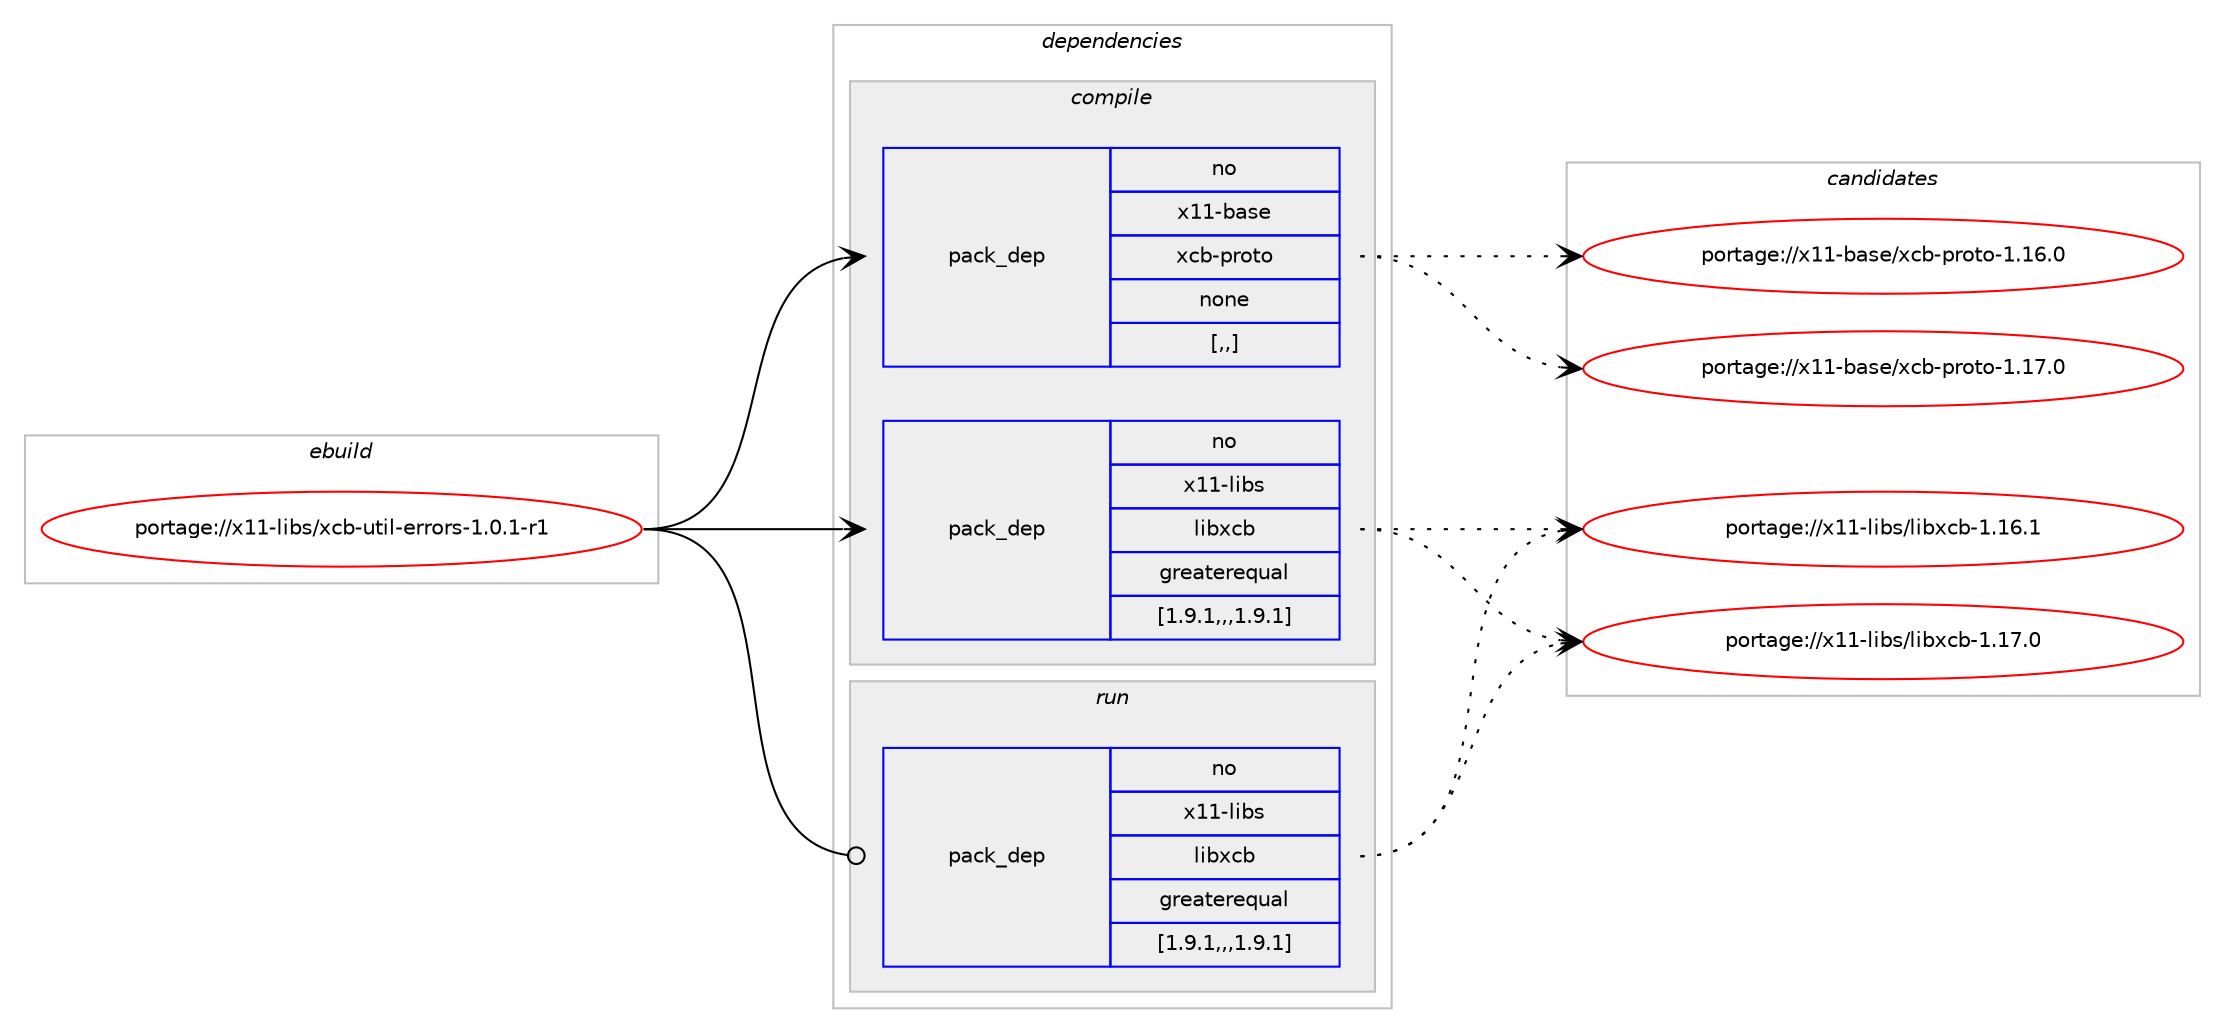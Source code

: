 digraph prolog {

# *************
# Graph options
# *************

newrank=true;
concentrate=true;
compound=true;
graph [rankdir=LR,fontname=Helvetica,fontsize=10,ranksep=1.5];#, ranksep=2.5, nodesep=0.2];
edge  [arrowhead=vee];
node  [fontname=Helvetica,fontsize=10];

# **********
# The ebuild
# **********

subgraph cluster_leftcol {
color=gray;
rank=same;
label=<<i>ebuild</i>>;
id [label="portage://x11-libs/xcb-util-errors-1.0.1-r1", color=red, width=4, href="../x11-libs/xcb-util-errors-1.0.1-r1.svg"];
}

# ****************
# The dependencies
# ****************

subgraph cluster_midcol {
color=gray;
label=<<i>dependencies</i>>;
subgraph cluster_compile {
fillcolor="#eeeeee";
style=filled;
label=<<i>compile</i>>;
subgraph pack326982 {
dependency449559 [label=<<TABLE BORDER="0" CELLBORDER="1" CELLSPACING="0" CELLPADDING="4" WIDTH="220"><TR><TD ROWSPAN="6" CELLPADDING="30">pack_dep</TD></TR><TR><TD WIDTH="110">no</TD></TR><TR><TD>x11-base</TD></TR><TR><TD>xcb-proto</TD></TR><TR><TD>none</TD></TR><TR><TD>[,,]</TD></TR></TABLE>>, shape=none, color=blue];
}
id:e -> dependency449559:w [weight=20,style="solid",arrowhead="vee"];
subgraph pack326983 {
dependency449560 [label=<<TABLE BORDER="0" CELLBORDER="1" CELLSPACING="0" CELLPADDING="4" WIDTH="220"><TR><TD ROWSPAN="6" CELLPADDING="30">pack_dep</TD></TR><TR><TD WIDTH="110">no</TD></TR><TR><TD>x11-libs</TD></TR><TR><TD>libxcb</TD></TR><TR><TD>greaterequal</TD></TR><TR><TD>[1.9.1,,,1.9.1]</TD></TR></TABLE>>, shape=none, color=blue];
}
id:e -> dependency449560:w [weight=20,style="solid",arrowhead="vee"];
}
subgraph cluster_compileandrun {
fillcolor="#eeeeee";
style=filled;
label=<<i>compile and run</i>>;
}
subgraph cluster_run {
fillcolor="#eeeeee";
style=filled;
label=<<i>run</i>>;
subgraph pack326984 {
dependency449561 [label=<<TABLE BORDER="0" CELLBORDER="1" CELLSPACING="0" CELLPADDING="4" WIDTH="220"><TR><TD ROWSPAN="6" CELLPADDING="30">pack_dep</TD></TR><TR><TD WIDTH="110">no</TD></TR><TR><TD>x11-libs</TD></TR><TR><TD>libxcb</TD></TR><TR><TD>greaterequal</TD></TR><TR><TD>[1.9.1,,,1.9.1]</TD></TR></TABLE>>, shape=none, color=blue];
}
id:e -> dependency449561:w [weight=20,style="solid",arrowhead="odot"];
}
}

# **************
# The candidates
# **************

subgraph cluster_choices {
rank=same;
color=gray;
label=<<i>candidates</i>>;

subgraph choice326982 {
color=black;
nodesep=1;
choice12049494598971151014712099984511211411111611145494649544648 [label="portage://x11-base/xcb-proto-1.16.0", color=red, width=4,href="../x11-base/xcb-proto-1.16.0.svg"];
choice12049494598971151014712099984511211411111611145494649554648 [label="portage://x11-base/xcb-proto-1.17.0", color=red, width=4,href="../x11-base/xcb-proto-1.17.0.svg"];
dependency449559:e -> choice12049494598971151014712099984511211411111611145494649544648:w [style=dotted,weight="100"];
dependency449559:e -> choice12049494598971151014712099984511211411111611145494649554648:w [style=dotted,weight="100"];
}
subgraph choice326983 {
color=black;
nodesep=1;
choice120494945108105981154710810598120999845494649544649 [label="portage://x11-libs/libxcb-1.16.1", color=red, width=4,href="../x11-libs/libxcb-1.16.1.svg"];
choice120494945108105981154710810598120999845494649554648 [label="portage://x11-libs/libxcb-1.17.0", color=red, width=4,href="../x11-libs/libxcb-1.17.0.svg"];
dependency449560:e -> choice120494945108105981154710810598120999845494649544649:w [style=dotted,weight="100"];
dependency449560:e -> choice120494945108105981154710810598120999845494649554648:w [style=dotted,weight="100"];
}
subgraph choice326984 {
color=black;
nodesep=1;
choice120494945108105981154710810598120999845494649544649 [label="portage://x11-libs/libxcb-1.16.1", color=red, width=4,href="../x11-libs/libxcb-1.16.1.svg"];
choice120494945108105981154710810598120999845494649554648 [label="portage://x11-libs/libxcb-1.17.0", color=red, width=4,href="../x11-libs/libxcb-1.17.0.svg"];
dependency449561:e -> choice120494945108105981154710810598120999845494649544649:w [style=dotted,weight="100"];
dependency449561:e -> choice120494945108105981154710810598120999845494649554648:w [style=dotted,weight="100"];
}
}

}
